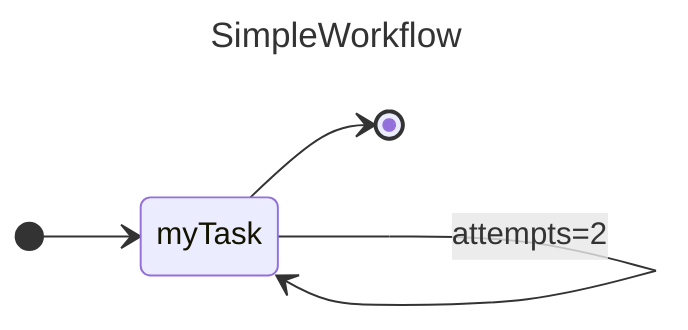---
title: SimpleWorkflow
---

stateDiagram-v2
    direction LR
    [*] --> myTask
    myTask --> myTask: attempts=2
    myTask --> [*]